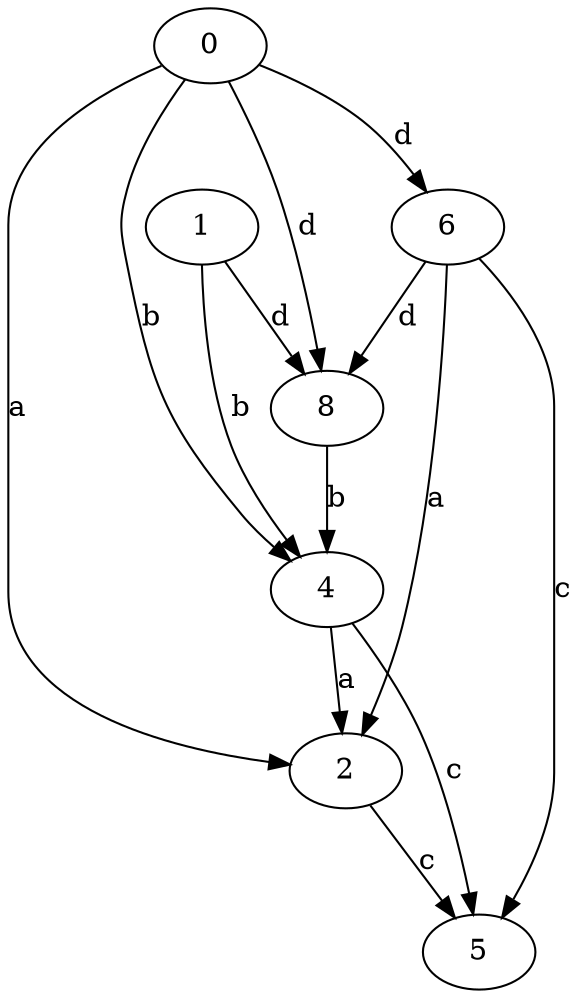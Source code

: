 strict digraph  {
2;
0;
4;
5;
6;
8;
1;
2 -> 5  [label=c];
0 -> 2  [label=a];
0 -> 4  [label=b];
0 -> 6  [label=d];
0 -> 8  [label=d];
4 -> 2  [label=a];
4 -> 5  [label=c];
6 -> 2  [label=a];
6 -> 5  [label=c];
6 -> 8  [label=d];
8 -> 4  [label=b];
1 -> 4  [label=b];
1 -> 8  [label=d];
}
